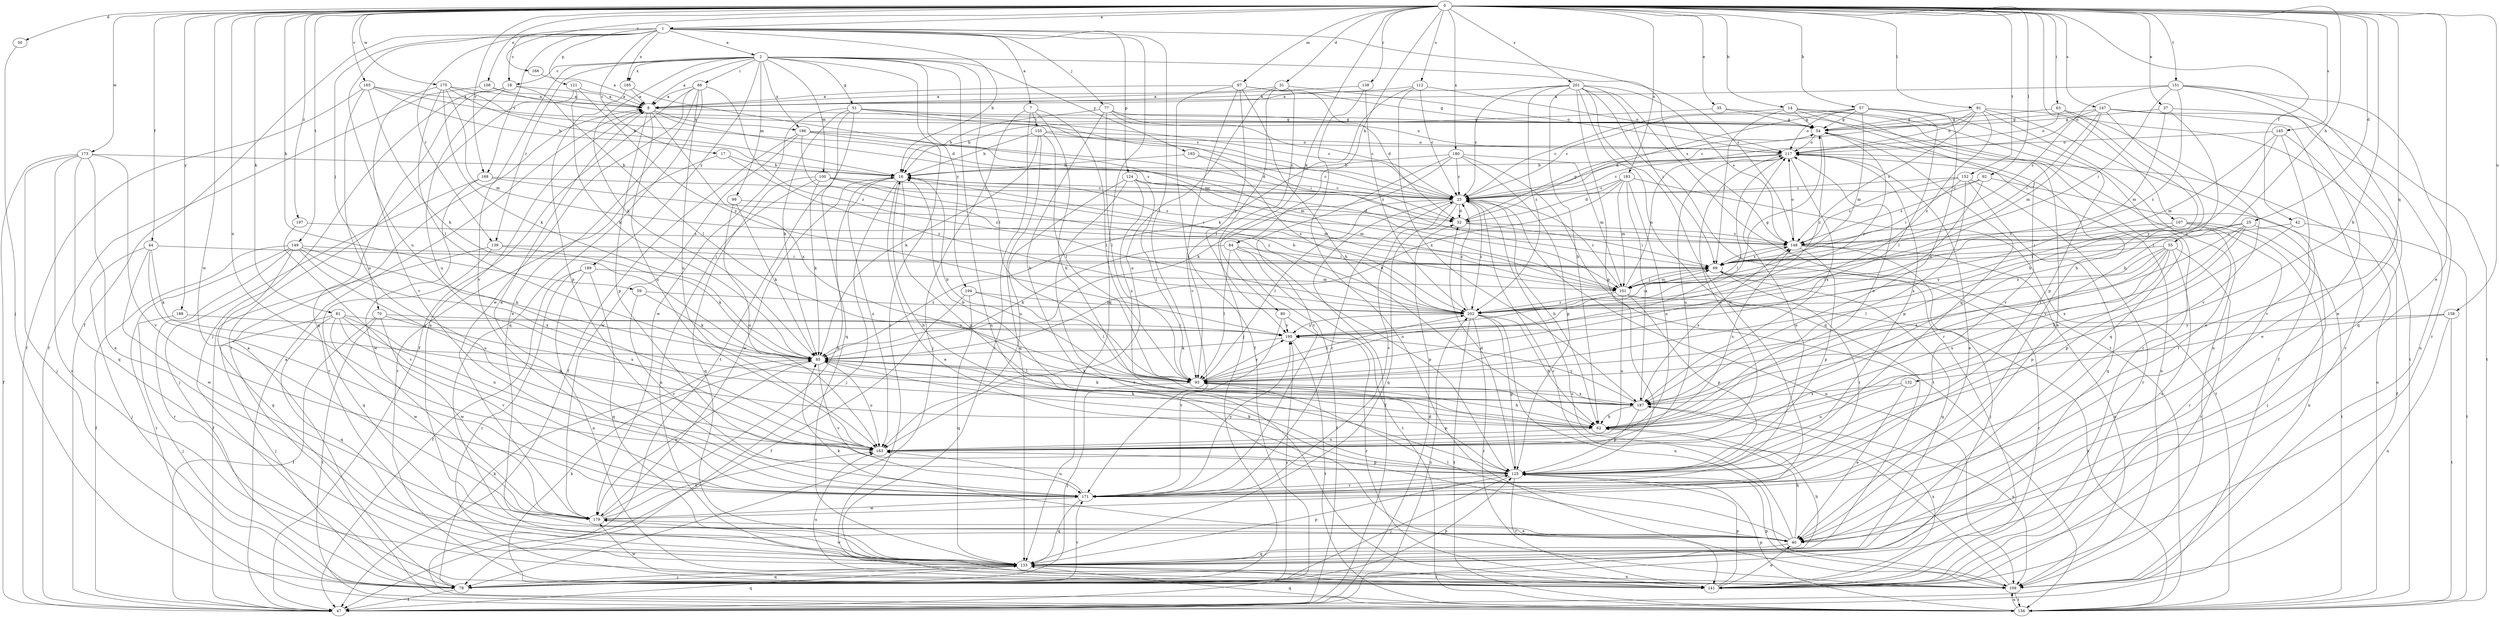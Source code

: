 strict digraph  {
0;
1;
2;
7;
8;
14;
16;
17;
18;
23;
25;
30;
31;
32;
35;
37;
40;
42;
44;
47;
51;
54;
55;
57;
59;
62;
63;
66;
69;
70;
77;
78;
80;
81;
84;
85;
91;
92;
93;
97;
99;
100;
101;
107;
108;
109;
112;
117;
121;
124;
125;
132;
133;
138;
139;
141;
145;
147;
148;
149;
151;
152;
155;
156;
158;
163;
165;
166;
168;
171;
173;
175;
179;
180;
183;
185;
186;
187;
188;
189;
193;
194;
195;
197;
201;
202;
0 -> 1  [label=a];
0 -> 14  [label=b];
0 -> 25  [label=d];
0 -> 30  [label=d];
0 -> 31  [label=d];
0 -> 35  [label=e];
0 -> 37  [label=e];
0 -> 40  [label=e];
0 -> 42  [label=f];
0 -> 44  [label=f];
0 -> 55  [label=h];
0 -> 57  [label=h];
0 -> 59  [label=h];
0 -> 62  [label=h];
0 -> 63  [label=i];
0 -> 80  [label=k];
0 -> 81  [label=k];
0 -> 84  [label=k];
0 -> 91  [label=l];
0 -> 92  [label=l];
0 -> 97  [label=m];
0 -> 107  [label=n];
0 -> 108  [label=n];
0 -> 112  [label=o];
0 -> 132  [label=q];
0 -> 138  [label=r];
0 -> 145  [label=s];
0 -> 147  [label=s];
0 -> 149  [label=t];
0 -> 151  [label=t];
0 -> 152  [label=t];
0 -> 158  [label=u];
0 -> 163  [label=u];
0 -> 165  [label=v];
0 -> 166  [label=v];
0 -> 168  [label=v];
0 -> 173  [label=w];
0 -> 175  [label=w];
0 -> 179  [label=w];
0 -> 180  [label=x];
0 -> 183  [label=x];
0 -> 188  [label=y];
0 -> 197  [label=z];
0 -> 201  [label=z];
1 -> 2  [label=a];
1 -> 7  [label=a];
1 -> 16  [label=b];
1 -> 17  [label=c];
1 -> 18  [label=c];
1 -> 47  [label=f];
1 -> 70  [label=j];
1 -> 77  [label=j];
1 -> 93  [label=l];
1 -> 121  [label=p];
1 -> 124  [label=p];
1 -> 133  [label=q];
1 -> 139  [label=r];
1 -> 148  [label=s];
1 -> 163  [label=u];
1 -> 168  [label=v];
1 -> 185  [label=x];
2 -> 8  [label=a];
2 -> 18  [label=c];
2 -> 51  [label=g];
2 -> 66  [label=i];
2 -> 85  [label=k];
2 -> 93  [label=l];
2 -> 99  [label=m];
2 -> 100  [label=m];
2 -> 109  [label=n];
2 -> 139  [label=r];
2 -> 141  [label=r];
2 -> 148  [label=s];
2 -> 171  [label=v];
2 -> 185  [label=x];
2 -> 186  [label=x];
2 -> 189  [label=y];
2 -> 193  [label=y];
2 -> 194  [label=y];
7 -> 62  [label=h];
7 -> 78  [label=j];
7 -> 93  [label=l];
7 -> 141  [label=r];
7 -> 155  [label=t];
8 -> 54  [label=g];
8 -> 125  [label=p];
8 -> 148  [label=s];
8 -> 163  [label=u];
8 -> 186  [label=x];
8 -> 187  [label=x];
14 -> 23  [label=c];
14 -> 40  [label=e];
14 -> 54  [label=g];
14 -> 69  [label=i];
14 -> 133  [label=q];
14 -> 141  [label=r];
14 -> 171  [label=v];
16 -> 23  [label=c];
16 -> 40  [label=e];
16 -> 78  [label=j];
16 -> 125  [label=p];
16 -> 148  [label=s];
16 -> 163  [label=u];
16 -> 179  [label=w];
17 -> 16  [label=b];
17 -> 141  [label=r];
17 -> 202  [label=z];
18 -> 8  [label=a];
18 -> 78  [label=j];
18 -> 93  [label=l];
18 -> 133  [label=q];
18 -> 163  [label=u];
23 -> 32  [label=d];
23 -> 47  [label=f];
23 -> 62  [label=h];
23 -> 93  [label=l];
23 -> 109  [label=n];
23 -> 133  [label=q];
23 -> 171  [label=v];
23 -> 202  [label=z];
25 -> 62  [label=h];
25 -> 69  [label=i];
25 -> 78  [label=j];
25 -> 93  [label=l];
25 -> 148  [label=s];
25 -> 187  [label=x];
30 -> 78  [label=j];
31 -> 8  [label=a];
31 -> 78  [label=j];
31 -> 93  [label=l];
31 -> 117  [label=o];
31 -> 163  [label=u];
32 -> 54  [label=g];
32 -> 69  [label=i];
32 -> 148  [label=s];
35 -> 16  [label=b];
35 -> 54  [label=g];
35 -> 109  [label=n];
37 -> 54  [label=g];
37 -> 62  [label=h];
37 -> 101  [label=m];
37 -> 156  [label=t];
40 -> 8  [label=a];
40 -> 23  [label=c];
40 -> 62  [label=h];
40 -> 85  [label=k];
40 -> 93  [label=l];
40 -> 133  [label=q];
42 -> 125  [label=p];
42 -> 148  [label=s];
42 -> 156  [label=t];
44 -> 69  [label=i];
44 -> 78  [label=j];
44 -> 85  [label=k];
44 -> 171  [label=v];
44 -> 179  [label=w];
47 -> 8  [label=a];
47 -> 32  [label=d];
47 -> 133  [label=q];
47 -> 202  [label=z];
51 -> 23  [label=c];
51 -> 54  [label=g];
51 -> 69  [label=i];
51 -> 85  [label=k];
51 -> 133  [label=q];
51 -> 156  [label=t];
51 -> 179  [label=w];
54 -> 117  [label=o];
54 -> 171  [label=v];
54 -> 195  [label=y];
54 -> 202  [label=z];
55 -> 40  [label=e];
55 -> 69  [label=i];
55 -> 93  [label=l];
55 -> 125  [label=p];
55 -> 141  [label=r];
55 -> 163  [label=u];
55 -> 187  [label=x];
55 -> 202  [label=z];
57 -> 23  [label=c];
57 -> 32  [label=d];
57 -> 54  [label=g];
57 -> 93  [label=l];
57 -> 101  [label=m];
57 -> 117  [label=o];
57 -> 125  [label=p];
57 -> 187  [label=x];
59 -> 85  [label=k];
59 -> 171  [label=v];
59 -> 202  [label=z];
62 -> 16  [label=b];
62 -> 85  [label=k];
62 -> 117  [label=o];
62 -> 148  [label=s];
62 -> 163  [label=u];
63 -> 54  [label=g];
63 -> 62  [label=h];
63 -> 117  [label=o];
63 -> 171  [label=v];
66 -> 8  [label=a];
66 -> 40  [label=e];
66 -> 47  [label=f];
66 -> 133  [label=q];
66 -> 163  [label=u];
66 -> 179  [label=w];
66 -> 202  [label=z];
69 -> 101  [label=m];
69 -> 133  [label=q];
69 -> 141  [label=r];
69 -> 148  [label=s];
70 -> 47  [label=f];
70 -> 156  [label=t];
70 -> 179  [label=w];
70 -> 187  [label=x];
70 -> 195  [label=y];
77 -> 16  [label=b];
77 -> 23  [label=c];
77 -> 54  [label=g];
77 -> 62  [label=h];
77 -> 93  [label=l];
77 -> 117  [label=o];
78 -> 8  [label=a];
78 -> 47  [label=f];
78 -> 85  [label=k];
78 -> 125  [label=p];
78 -> 133  [label=q];
78 -> 171  [label=v];
78 -> 195  [label=y];
80 -> 141  [label=r];
80 -> 171  [label=v];
80 -> 195  [label=y];
81 -> 62  [label=h];
81 -> 78  [label=j];
81 -> 133  [label=q];
81 -> 163  [label=u];
81 -> 171  [label=v];
81 -> 179  [label=w];
81 -> 195  [label=y];
84 -> 47  [label=f];
84 -> 69  [label=i];
84 -> 85  [label=k];
84 -> 93  [label=l];
84 -> 125  [label=p];
84 -> 156  [label=t];
85 -> 93  [label=l];
85 -> 163  [label=u];
85 -> 171  [label=v];
85 -> 179  [label=w];
91 -> 23  [label=c];
91 -> 40  [label=e];
91 -> 47  [label=f];
91 -> 54  [label=g];
91 -> 117  [label=o];
91 -> 148  [label=s];
91 -> 156  [label=t];
91 -> 202  [label=z];
92 -> 23  [label=c];
92 -> 47  [label=f];
92 -> 93  [label=l];
92 -> 148  [label=s];
93 -> 16  [label=b];
93 -> 62  [label=h];
93 -> 78  [label=j];
93 -> 85  [label=k];
93 -> 125  [label=p];
93 -> 187  [label=x];
93 -> 195  [label=y];
93 -> 202  [label=z];
97 -> 8  [label=a];
97 -> 32  [label=d];
97 -> 47  [label=f];
97 -> 54  [label=g];
97 -> 62  [label=h];
97 -> 171  [label=v];
97 -> 195  [label=y];
99 -> 32  [label=d];
99 -> 85  [label=k];
99 -> 163  [label=u];
100 -> 23  [label=c];
100 -> 85  [label=k];
100 -> 101  [label=m];
100 -> 109  [label=n];
100 -> 133  [label=q];
100 -> 202  [label=z];
101 -> 23  [label=c];
101 -> 69  [label=i];
101 -> 117  [label=o];
101 -> 125  [label=p];
101 -> 156  [label=t];
101 -> 163  [label=u];
101 -> 202  [label=z];
107 -> 69  [label=i];
107 -> 109  [label=n];
107 -> 141  [label=r];
107 -> 148  [label=s];
107 -> 156  [label=t];
107 -> 195  [label=y];
108 -> 8  [label=a];
108 -> 47  [label=f];
108 -> 54  [label=g];
109 -> 23  [label=c];
109 -> 117  [label=o];
109 -> 125  [label=p];
109 -> 156  [label=t];
112 -> 8  [label=a];
112 -> 23  [label=c];
112 -> 85  [label=k];
112 -> 117  [label=o];
112 -> 187  [label=x];
117 -> 16  [label=b];
117 -> 23  [label=c];
117 -> 40  [label=e];
117 -> 93  [label=l];
117 -> 125  [label=p];
117 -> 163  [label=u];
117 -> 187  [label=x];
121 -> 8  [label=a];
121 -> 85  [label=k];
121 -> 156  [label=t];
121 -> 195  [label=y];
124 -> 23  [label=c];
124 -> 93  [label=l];
124 -> 101  [label=m];
124 -> 141  [label=r];
124 -> 163  [label=u];
124 -> 187  [label=x];
125 -> 16  [label=b];
125 -> 32  [label=d];
125 -> 54  [label=g];
125 -> 78  [label=j];
125 -> 85  [label=k];
125 -> 141  [label=r];
125 -> 171  [label=v];
132 -> 40  [label=e];
132 -> 163  [label=u];
132 -> 187  [label=x];
133 -> 62  [label=h];
133 -> 78  [label=j];
133 -> 109  [label=n];
133 -> 125  [label=p];
133 -> 141  [label=r];
133 -> 179  [label=w];
138 -> 8  [label=a];
138 -> 109  [label=n];
138 -> 202  [label=z];
139 -> 47  [label=f];
139 -> 69  [label=i];
139 -> 85  [label=k];
139 -> 133  [label=q];
141 -> 40  [label=e];
141 -> 85  [label=k];
141 -> 125  [label=p];
141 -> 163  [label=u];
141 -> 179  [label=w];
141 -> 187  [label=x];
145 -> 40  [label=e];
145 -> 101  [label=m];
145 -> 117  [label=o];
145 -> 171  [label=v];
145 -> 195  [label=y];
147 -> 23  [label=c];
147 -> 54  [label=g];
147 -> 62  [label=h];
147 -> 69  [label=i];
147 -> 101  [label=m];
147 -> 109  [label=n];
147 -> 141  [label=r];
148 -> 69  [label=i];
148 -> 78  [label=j];
148 -> 109  [label=n];
148 -> 117  [label=o];
148 -> 125  [label=p];
149 -> 47  [label=f];
149 -> 69  [label=i];
149 -> 85  [label=k];
149 -> 133  [label=q];
149 -> 141  [label=r];
149 -> 156  [label=t];
149 -> 163  [label=u];
149 -> 187  [label=x];
151 -> 8  [label=a];
151 -> 40  [label=e];
151 -> 69  [label=i];
151 -> 133  [label=q];
151 -> 141  [label=r];
151 -> 148  [label=s];
151 -> 202  [label=z];
152 -> 23  [label=c];
152 -> 69  [label=i];
152 -> 133  [label=q];
152 -> 141  [label=r];
152 -> 148  [label=s];
152 -> 187  [label=x];
155 -> 16  [label=b];
155 -> 23  [label=c];
155 -> 85  [label=k];
155 -> 93  [label=l];
155 -> 117  [label=o];
155 -> 133  [label=q];
156 -> 109  [label=n];
156 -> 117  [label=o];
156 -> 125  [label=p];
156 -> 133  [label=q];
158 -> 93  [label=l];
158 -> 109  [label=n];
158 -> 156  [label=t];
158 -> 195  [label=y];
163 -> 117  [label=o];
163 -> 125  [label=p];
165 -> 8  [label=a];
165 -> 16  [label=b];
165 -> 23  [label=c];
165 -> 47  [label=f];
165 -> 85  [label=k];
165 -> 163  [label=u];
166 -> 8  [label=a];
168 -> 23  [label=c];
168 -> 69  [label=i];
168 -> 78  [label=j];
168 -> 179  [label=w];
171 -> 8  [label=a];
171 -> 23  [label=c];
171 -> 69  [label=i];
171 -> 117  [label=o];
171 -> 133  [label=q];
171 -> 163  [label=u];
171 -> 179  [label=w];
171 -> 195  [label=y];
173 -> 16  [label=b];
173 -> 40  [label=e];
173 -> 47  [label=f];
173 -> 78  [label=j];
173 -> 109  [label=n];
173 -> 133  [label=q];
173 -> 171  [label=v];
175 -> 8  [label=a];
175 -> 16  [label=b];
175 -> 32  [label=d];
175 -> 85  [label=k];
175 -> 93  [label=l];
175 -> 101  [label=m];
175 -> 171  [label=v];
179 -> 16  [label=b];
179 -> 40  [label=e];
179 -> 163  [label=u];
180 -> 16  [label=b];
180 -> 23  [label=c];
180 -> 85  [label=k];
180 -> 101  [label=m];
180 -> 125  [label=p];
180 -> 156  [label=t];
180 -> 171  [label=v];
183 -> 23  [label=c];
183 -> 32  [label=d];
183 -> 85  [label=k];
183 -> 101  [label=m];
183 -> 156  [label=t];
183 -> 163  [label=u];
183 -> 187  [label=x];
185 -> 8  [label=a];
185 -> 101  [label=m];
185 -> 125  [label=p];
186 -> 32  [label=d];
186 -> 47  [label=f];
186 -> 101  [label=m];
186 -> 117  [label=o];
186 -> 179  [label=w];
186 -> 202  [label=z];
187 -> 62  [label=h];
187 -> 85  [label=k];
187 -> 109  [label=n];
187 -> 125  [label=p];
187 -> 148  [label=s];
187 -> 195  [label=y];
188 -> 78  [label=j];
188 -> 195  [label=y];
189 -> 47  [label=f];
189 -> 101  [label=m];
189 -> 109  [label=n];
189 -> 133  [label=q];
189 -> 141  [label=r];
193 -> 16  [label=b];
193 -> 23  [label=c];
193 -> 202  [label=z];
194 -> 47  [label=f];
194 -> 93  [label=l];
194 -> 133  [label=q];
194 -> 202  [label=z];
195 -> 85  [label=k];
195 -> 156  [label=t];
197 -> 148  [label=s];
197 -> 171  [label=v];
201 -> 8  [label=a];
201 -> 23  [label=c];
201 -> 62  [label=h];
201 -> 69  [label=i];
201 -> 125  [label=p];
201 -> 133  [label=q];
201 -> 141  [label=r];
201 -> 148  [label=s];
201 -> 156  [label=t];
201 -> 179  [label=w];
201 -> 202  [label=z];
202 -> 16  [label=b];
202 -> 23  [label=c];
202 -> 54  [label=g];
202 -> 62  [label=h];
202 -> 69  [label=i];
202 -> 109  [label=n];
202 -> 125  [label=p];
202 -> 141  [label=r];
202 -> 156  [label=t];
202 -> 195  [label=y];
}
